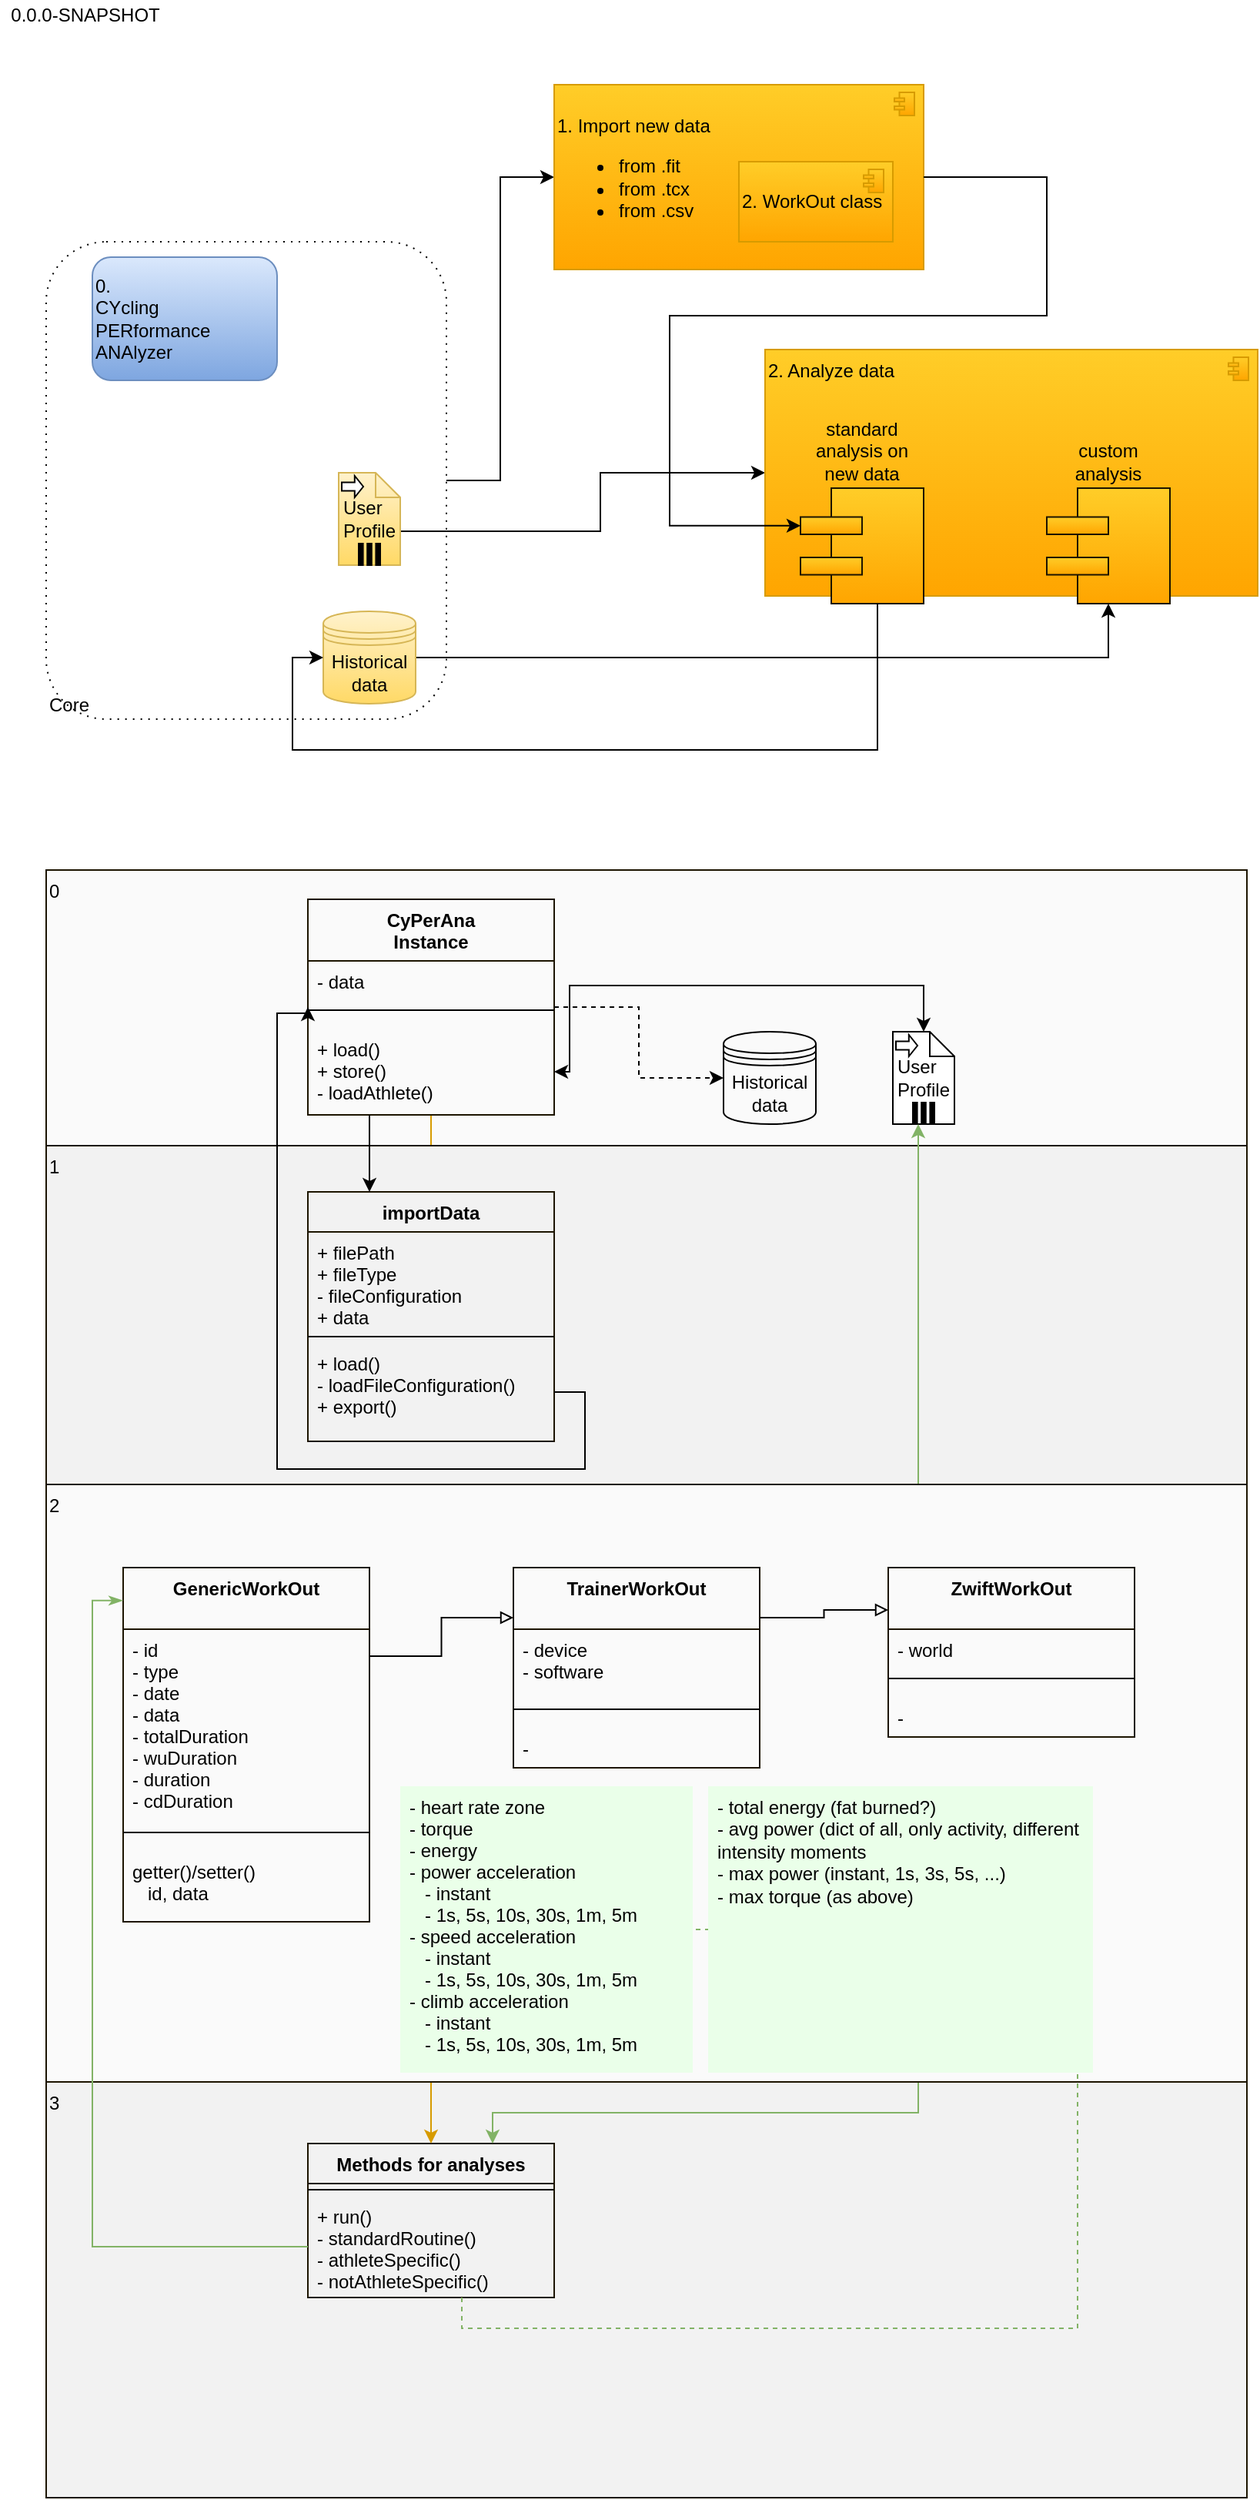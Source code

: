 <mxfile version="13.9.9" type="device"><diagram id="38shHqtr77oPlIP-GpGJ" name="Pagina-1"><mxGraphModel dx="1422" dy="822" grid="1" gridSize="10" guides="1" tooltips="1" connect="1" arrows="1" fold="1" page="1" pageScale="1" pageWidth="827" pageHeight="1169" math="0" shadow="0"><root><mxCell id="0"/><mxCell id="1" parent="0"/><mxCell id="Nv6a-7eLcbqfHbxNfvqf-52" value="0" style="whiteSpace=wrap;html=1;strokeColor=#1C1400;align=left;fillColor=#FAFAFA;verticalAlign=top;" parent="1" vertex="1"><mxGeometry x="30" y="565" width="780" height="179" as="geometry"/></mxCell><mxCell id="Nv6a-7eLcbqfHbxNfvqf-44" value="3" style="whiteSpace=wrap;html=1;strokeColor=#1C1400;align=left;verticalAlign=top;fillColor=#F2F2F2;" parent="1" vertex="1"><mxGeometry x="30" y="1352" width="780" height="270" as="geometry"/></mxCell><mxCell id="Nv6a-7eLcbqfHbxNfvqf-23" style="edgeStyle=orthogonalEdgeStyle;rounded=0;orthogonalLoop=1;jettySize=auto;html=1;entryX=0;entryY=0.5;entryDx=0;entryDy=0;entryPerimeter=0;" parent="1" source="Nv6a-7eLcbqfHbxNfvqf-14" target="Nv6a-7eLcbqfHbxNfvqf-22" edge="1"><mxGeometry relative="1" as="geometry"/></mxCell><mxCell id="Nv6a-7eLcbqfHbxNfvqf-14" value="Core" style="shape=ext;rounded=1;html=1;whiteSpace=wrap;dashed=1;dashPattern=1 4;fillColor=none;align=left;container=0;direction=center;labelPosition=center;verticalLabelPosition=middle;verticalAlign=bottom;" parent="1" vertex="1"><mxGeometry x="30" y="157" width="260" height="310" as="geometry"><mxRectangle x="40" y="250" width="100" height="30" as="alternateBounds"/></mxGeometry></mxCell><mxCell id="Nv6a-7eLcbqfHbxNfvqf-8" value="0.&lt;br&gt;CYcling&lt;br&gt;PERformance&lt;br&gt;ANAlyzer" style="shape=ext;rounded=1;html=1;whiteSpace=wrap;fillColor=#dae8fc;align=left;strokeColor=#6c8ebf;gradientColor=#7ea6e0;" parent="1" vertex="1"><mxGeometry x="60" y="167" width="120" height="80" as="geometry"/></mxCell><mxCell id="Nv6a-7eLcbqfHbxNfvqf-32" style="edgeStyle=orthogonalEdgeStyle;rounded=0;orthogonalLoop=1;jettySize=auto;html=1;exitX=1;exitY=0.5;exitDx=0;exitDy=0;" parent="1" source="Nv6a-7eLcbqfHbxNfvqf-9" target="Nv6a-7eLcbqfHbxNfvqf-28" edge="1"><mxGeometry relative="1" as="geometry"><Array as="points"><mxPoint x="720" y="427"/></Array></mxGeometry></mxCell><mxCell id="Nv6a-7eLcbqfHbxNfvqf-9" value="Historical data" style="shape=datastore;whiteSpace=wrap;html=1;fillColor=#fff2cc;strokeColor=#d6b656;gradientColor=#ffd966;" parent="1" vertex="1"><mxGeometry x="210" y="397" width="60" height="60" as="geometry"/></mxCell><mxCell id="Nv6a-7eLcbqfHbxNfvqf-26" style="edgeStyle=orthogonalEdgeStyle;rounded=0;orthogonalLoop=1;jettySize=auto;html=1;exitX=0;exitY=0;exitDx=40;exitDy=38;exitPerimeter=0;entryX=0;entryY=0.5;entryDx=0;entryDy=0;entryPerimeter=0;" parent="1" source="Nv6a-7eLcbqfHbxNfvqf-11" target="Nv6a-7eLcbqfHbxNfvqf-24" edge="1"><mxGeometry relative="1" as="geometry"><Array as="points"><mxPoint x="390" y="345"/><mxPoint x="390" y="307"/></Array></mxGeometry></mxCell><mxCell id="Nv6a-7eLcbqfHbxNfvqf-11" value="&lt;div style=&quot;text-align: left&quot;&gt;&lt;span&gt;User&lt;/span&gt;&lt;/div&gt;&lt;div style=&quot;text-align: left&quot;&gt;&lt;span&gt;Profile&lt;/span&gt;&lt;/div&gt;" style="shape=note;whiteSpace=wrap;size=16;html=1;dropTarget=0;fillColor=#fff2cc;strokeColor=#d6b656;gradientColor=#ffd966;" parent="1" vertex="1"><mxGeometry x="220" y="307" width="40" height="60" as="geometry"/></mxCell><mxCell id="Nv6a-7eLcbqfHbxNfvqf-12" value="" style="html=1;shape=singleArrow;arrowWidth=0.4;arrowSize=0.4;outlineConnect=0;" parent="Nv6a-7eLcbqfHbxNfvqf-11" vertex="1"><mxGeometry width="14" height="14" relative="1" as="geometry"><mxPoint x="2" y="2" as="offset"/></mxGeometry></mxCell><mxCell id="Nv6a-7eLcbqfHbxNfvqf-13" value="" style="html=1;whiteSpace=wrap;shape=parallelMarker;outlineConnect=0;" parent="Nv6a-7eLcbqfHbxNfvqf-11" vertex="1"><mxGeometry x="0.5" y="1" width="14" height="14" relative="1" as="geometry"><mxPoint x="-7" y="-14" as="offset"/></mxGeometry></mxCell><mxCell id="Nv6a-7eLcbqfHbxNfvqf-22" value="1. Import new data&lt;br&gt;&lt;ul&gt;&lt;li&gt;from .fit&lt;/li&gt;&lt;li&gt;from .tcx&lt;/li&gt;&lt;li&gt;from .csv&lt;/li&gt;&lt;/ul&gt;" style="html=1;outlineConnect=0;whiteSpace=wrap;fillColor=#ffcd28;shape=mxgraph.archimate3.application;appType=comp;archiType=square;align=left;gradientColor=#ffa500;strokeColor=#d79b00;" parent="1" vertex="1"><mxGeometry x="360" y="55" width="240" height="120" as="geometry"/></mxCell><mxCell id="Nv6a-7eLcbqfHbxNfvqf-24" value="2. Analyze data" style="html=1;outlineConnect=0;whiteSpace=wrap;fillColor=#ffcd28;shape=mxgraph.archimate3.application;appType=comp;archiType=square;align=left;gradientColor=#ffa500;strokeColor=#d79b00;verticalAlign=top;" parent="1" vertex="1"><mxGeometry x="497" y="227" width="320" height="160" as="geometry"/></mxCell><mxCell id="Nv6a-7eLcbqfHbxNfvqf-27" value="standard analysis on new data" style="html=1;outlineConnect=0;whiteSpace=wrap;fillColor=#ffcd28;shape=mxgraph.archimate3.component;align=center;gradientColor=#ffa500;strokeColor=#1C1400;labelPosition=center;verticalLabelPosition=top;verticalAlign=bottom;" parent="1" vertex="1"><mxGeometry x="520" y="317" width="80" height="75" as="geometry"/></mxCell><mxCell id="Nv6a-7eLcbqfHbxNfvqf-25" style="edgeStyle=orthogonalEdgeStyle;rounded=0;orthogonalLoop=1;jettySize=auto;html=1;entryX=0;entryY=0.5;entryDx=0;entryDy=0;exitX=0.625;exitY=1;exitDx=0;exitDy=0;exitPerimeter=0;" parent="1" source="Nv6a-7eLcbqfHbxNfvqf-27" target="Nv6a-7eLcbqfHbxNfvqf-9" edge="1"><mxGeometry relative="1" as="geometry"><Array as="points"><mxPoint x="570" y="487"/><mxPoint x="190" y="487"/><mxPoint x="190" y="427"/></Array></mxGeometry></mxCell><mxCell id="Nv6a-7eLcbqfHbxNfvqf-28" value="custom analysis" style="html=1;outlineConnect=0;whiteSpace=wrap;fillColor=#ffcd28;shape=mxgraph.archimate3.component;align=center;gradientColor=#ffa500;strokeColor=#1C1400;labelPosition=center;verticalLabelPosition=top;verticalAlign=bottom;" parent="1" vertex="1"><mxGeometry x="680" y="317" width="80" height="75" as="geometry"/></mxCell><mxCell id="Nv6a-7eLcbqfHbxNfvqf-33" style="edgeStyle=orthogonalEdgeStyle;rounded=0;orthogonalLoop=1;jettySize=auto;html=1;exitX=1;exitY=0.5;exitDx=0;exitDy=0;exitPerimeter=0;entryX=0;entryY=0.325;entryDx=0;entryDy=0;entryPerimeter=0;" parent="1" source="Nv6a-7eLcbqfHbxNfvqf-22" target="Nv6a-7eLcbqfHbxNfvqf-27" edge="1"><mxGeometry relative="1" as="geometry"><Array as="points"><mxPoint x="680" y="115"/><mxPoint x="680" y="205"/><mxPoint x="435" y="205"/><mxPoint x="435" y="341"/></Array></mxGeometry></mxCell><mxCell id="Nv6a-7eLcbqfHbxNfvqf-38" value="Methods for analyses" style="swimlane;fontStyle=1;align=center;verticalAlign=top;childLayout=stackLayout;horizontal=1;startSize=26;horizontalStack=0;resizeParent=1;resizeParentMax=0;resizeLast=0;collapsible=1;marginBottom=0;strokeColor=#1C1400;fillColor=none;" parent="1" vertex="1"><mxGeometry x="200" y="1392" width="160" height="100" as="geometry"/></mxCell><mxCell id="Nv6a-7eLcbqfHbxNfvqf-40" value="" style="line;strokeWidth=1;fillColor=none;align=left;verticalAlign=middle;spacingTop=-1;spacingLeft=3;spacingRight=3;rotatable=0;labelPosition=right;points=[];portConstraint=eastwest;" parent="Nv6a-7eLcbqfHbxNfvqf-38" vertex="1"><mxGeometry y="26" width="160" height="8" as="geometry"/></mxCell><mxCell id="Nv6a-7eLcbqfHbxNfvqf-63" value="+ run()&#10;- standardRoutine()&#10;- athleteSpecific()&#10;- notAthleteSpecific()" style="text;strokeColor=none;fillColor=none;align=left;verticalAlign=top;spacingLeft=4;spacingRight=4;overflow=hidden;rotatable=0;points=[[0,0.5],[1,0.5]];portConstraint=eastwest;" parent="Nv6a-7eLcbqfHbxNfvqf-38" vertex="1"><mxGeometry y="34" width="160" height="66" as="geometry"/></mxCell><mxCell id="Nv6a-7eLcbqfHbxNfvqf-47" value="Historical data" style="shape=datastore;whiteSpace=wrap;html=1;fillColor=none;" parent="1" vertex="1"><mxGeometry x="470" y="670" width="60" height="60" as="geometry"/></mxCell><mxCell id="Nv6a-7eLcbqfHbxNfvqf-56" style="edgeStyle=orthogonalEdgeStyle;rounded=0;orthogonalLoop=1;jettySize=auto;html=1;strokeColor=#d79b00;noJump=1;entryX=0.5;entryY=0;entryDx=0;entryDy=0;exitX=0.5;exitY=1;exitDx=0;exitDy=0;fillColor=#ffe6cc;" parent="1" source="Nv6a-7eLcbqfHbxNfvqf-48" target="Nv6a-7eLcbqfHbxNfvqf-38" edge="1"><mxGeometry relative="1" as="geometry"><mxPoint x="280" y="1034" as="targetPoint"/><Array as="points"/></mxGeometry></mxCell><mxCell id="Nv6a-7eLcbqfHbxNfvqf-48" value="CyPerAna&#10;Instance" style="swimlane;fontStyle=1;align=center;verticalAlign=top;childLayout=stackLayout;horizontal=1;startSize=40;horizontalStack=0;resizeParent=1;resizeParentMax=0;resizeLast=0;collapsible=1;marginBottom=0;strokeColor=#1C1400;fillColor=none;" parent="1" vertex="1"><mxGeometry x="200" y="584" width="160" height="140" as="geometry"/></mxCell><mxCell id="Nv6a-7eLcbqfHbxNfvqf-62" value="- data" style="text;strokeColor=none;fillColor=none;align=left;verticalAlign=top;spacingLeft=4;spacingRight=4;overflow=hidden;rotatable=0;points=[[0,0.5],[1,0.5]];portConstraint=eastwest;" parent="Nv6a-7eLcbqfHbxNfvqf-48" vertex="1"><mxGeometry y="40" width="160" height="20" as="geometry"/></mxCell><mxCell id="Nv6a-7eLcbqfHbxNfvqf-50" value="" style="line;strokeWidth=1;fillColor=none;align=left;verticalAlign=middle;spacingTop=-1;spacingLeft=3;spacingRight=3;rotatable=0;labelPosition=right;points=[];portConstraint=eastwest;" parent="Nv6a-7eLcbqfHbxNfvqf-48" vertex="1"><mxGeometry y="60" width="160" height="24" as="geometry"/></mxCell><mxCell id="Nv6a-7eLcbqfHbxNfvqf-61" value="+ load()&#10;+ store()&#10;- loadAthlete()" style="text;strokeColor=none;fillColor=none;align=left;verticalAlign=top;spacingLeft=4;spacingRight=4;overflow=hidden;rotatable=0;points=[[0,0.5],[1,0.5]];portConstraint=eastwest;" parent="Nv6a-7eLcbqfHbxNfvqf-48" vertex="1"><mxGeometry y="84" width="160" height="56" as="geometry"/></mxCell><mxCell id="Nv6a-7eLcbqfHbxNfvqf-55" style="edgeStyle=orthogonalEdgeStyle;rounded=0;orthogonalLoop=1;jettySize=auto;html=1;exitX=1;exitY=0.5;exitDx=0;exitDy=0;entryX=0;entryY=0.5;entryDx=0;entryDy=0;dashed=1;" parent="1" source="Nv6a-7eLcbqfHbxNfvqf-48" target="Nv6a-7eLcbqfHbxNfvqf-47" edge="1"><mxGeometry relative="1" as="geometry"><mxPoint x="210" y="910" as="sourcePoint"/><mxPoint x="210" y="625" as="targetPoint"/></mxGeometry></mxCell><mxCell id="Nv6a-7eLcbqfHbxNfvqf-64" value="0.0.0-SNAPSHOT" style="text;html=1;align=center;verticalAlign=middle;resizable=0;points=[];autosize=1;" parent="1" vertex="1"><mxGeometry width="110" height="20" as="geometry"/></mxCell><mxCell id="VDVwwQbJJJ3VLKs_9J_C-11" style="edgeStyle=orthogonalEdgeStyle;rounded=0;orthogonalLoop=1;jettySize=auto;html=1;entryX=1;entryY=0.5;entryDx=0;entryDy=0;startArrow=classic;startFill=1;" parent="1" source="VDVwwQbJJJ3VLKs_9J_C-1" target="Nv6a-7eLcbqfHbxNfvqf-61" edge="1"><mxGeometry relative="1" as="geometry"><Array as="points"><mxPoint x="600" y="640"/><mxPoint x="370" y="640"/><mxPoint x="370" y="696"/></Array></mxGeometry></mxCell><mxCell id="VDVwwQbJJJ3VLKs_9J_C-1" value="&lt;div style=&quot;text-align: left&quot;&gt;&lt;span&gt;User&lt;/span&gt;&lt;/div&gt;&lt;div style=&quot;text-align: left&quot;&gt;&lt;span&gt;Profile&lt;/span&gt;&lt;/div&gt;" style="shape=note;whiteSpace=wrap;size=16;html=1;dropTarget=0;" parent="1" vertex="1"><mxGeometry x="580" y="670" width="40" height="60" as="geometry"/></mxCell><mxCell id="VDVwwQbJJJ3VLKs_9J_C-2" value="" style="html=1;shape=singleArrow;arrowWidth=0.4;arrowSize=0.4;outlineConnect=0;" parent="VDVwwQbJJJ3VLKs_9J_C-1" vertex="1"><mxGeometry width="14" height="14" relative="1" as="geometry"><mxPoint x="2" y="2" as="offset"/></mxGeometry></mxCell><mxCell id="VDVwwQbJJJ3VLKs_9J_C-3" value="" style="html=1;whiteSpace=wrap;shape=parallelMarker;outlineConnect=0;" parent="VDVwwQbJJJ3VLKs_9J_C-1" vertex="1"><mxGeometry x="0.5" y="1" width="14" height="14" relative="1" as="geometry"><mxPoint x="-7" y="-14" as="offset"/></mxGeometry></mxCell><mxCell id="Nv6a-7eLcbqfHbxNfvqf-43" value="1" style="whiteSpace=wrap;html=1;strokeColor=#1C1400;align=left;verticalAlign=top;fillColor=#F2F2F2;" parent="1" vertex="1"><mxGeometry x="30" y="744" width="780" height="220" as="geometry"/></mxCell><mxCell id="Nv6a-7eLcbqfHbxNfvqf-34" value="importData" style="swimlane;fontStyle=1;align=center;verticalAlign=top;childLayout=stackLayout;horizontal=1;startSize=26;horizontalStack=0;resizeParent=1;resizeParentMax=0;resizeLast=0;collapsible=1;marginBottom=0;strokeColor=#1C1400;fillColor=none;" parent="1" vertex="1"><mxGeometry x="200" y="774" width="160" height="162" as="geometry"/></mxCell><mxCell id="Nv6a-7eLcbqfHbxNfvqf-35" value="+ filePath&#10;+ fileType&#10;- fileConfiguration&#10;+ data" style="text;strokeColor=none;fillColor=none;align=left;verticalAlign=top;spacingLeft=4;spacingRight=4;overflow=hidden;rotatable=0;points=[[0,0.5],[1,0.5]];portConstraint=eastwest;" parent="Nv6a-7eLcbqfHbxNfvqf-34" vertex="1"><mxGeometry y="26" width="160" height="64" as="geometry"/></mxCell><mxCell id="Nv6a-7eLcbqfHbxNfvqf-36" value="" style="line;strokeWidth=1;fillColor=none;align=left;verticalAlign=middle;spacingTop=-1;spacingLeft=3;spacingRight=3;rotatable=0;labelPosition=right;points=[];portConstraint=eastwest;" parent="Nv6a-7eLcbqfHbxNfvqf-34" vertex="1"><mxGeometry y="90" width="160" height="8" as="geometry"/></mxCell><mxCell id="Nv6a-7eLcbqfHbxNfvqf-37" value="+ load()&#10;- loadFileConfiguration()&#10;+ export()" style="text;strokeColor=none;fillColor=none;align=left;verticalAlign=top;spacingLeft=4;spacingRight=4;overflow=hidden;rotatable=0;points=[[0,0.5],[1,0.5]];portConstraint=eastwest;" parent="Nv6a-7eLcbqfHbxNfvqf-34" vertex="1"><mxGeometry y="98" width="160" height="64" as="geometry"/></mxCell><mxCell id="Nv6a-7eLcbqfHbxNfvqf-54" style="edgeStyle=orthogonalEdgeStyle;rounded=0;orthogonalLoop=1;jettySize=auto;html=1;exitX=1;exitY=0.5;exitDx=0;exitDy=0;entryX=0;entryY=0.5;entryDx=0;entryDy=0;" parent="1" source="Nv6a-7eLcbqfHbxNfvqf-37" target="Nv6a-7eLcbqfHbxNfvqf-48" edge="1"><mxGeometry relative="1" as="geometry"><Array as="points"><mxPoint x="380" y="904"/><mxPoint x="380" y="954"/><mxPoint x="180" y="954"/><mxPoint x="180" y="658"/></Array></mxGeometry></mxCell><mxCell id="Nv6a-7eLcbqfHbxNfvqf-53" style="edgeStyle=orthogonalEdgeStyle;rounded=0;orthogonalLoop=1;jettySize=auto;html=1;exitX=0.25;exitY=1;exitDx=0;exitDy=0;entryX=0.25;entryY=0;entryDx=0;entryDy=0;" parent="1" source="Nv6a-7eLcbqfHbxNfvqf-48" target="Nv6a-7eLcbqfHbxNfvqf-34" edge="1"><mxGeometry relative="1" as="geometry"/></mxCell><mxCell id="A8GHw-BRZOwSW40Lb6ik-3" value="2. WorkOut class" style="html=1;outlineConnect=0;whiteSpace=wrap;fillColor=#ffcd28;shape=mxgraph.archimate3.application;appType=comp;archiType=square;align=left;gradientColor=#ffa500;strokeColor=#d79b00;" parent="1" vertex="1"><mxGeometry x="480" y="105" width="100" height="52" as="geometry"/></mxCell><mxCell id="VDVwwQbJJJ3VLKs_9J_C-4" style="edgeStyle=orthogonalEdgeStyle;rounded=0;orthogonalLoop=1;jettySize=auto;html=1;exitX=0.25;exitY=1;exitDx=0;exitDy=0;entryX=0.75;entryY=0;entryDx=0;entryDy=0;fillColor=#d5e8d4;strokeColor=#82b366;startArrow=classic;startFill=1;" parent="1" source="VDVwwQbJJJ3VLKs_9J_C-3" target="Nv6a-7eLcbqfHbxNfvqf-38" edge="1"><mxGeometry relative="1" as="geometry"><Array as="points"><mxPoint x="596" y="1372"/><mxPoint x="320" y="1372"/></Array></mxGeometry></mxCell><mxCell id="A8GHw-BRZOwSW40Lb6ik-4" value="2" style="whiteSpace=wrap;html=1;strokeColor=#1C1400;align=left;fillColor=#FAFAFA;verticalAlign=top;" parent="1" vertex="1"><mxGeometry x="30" y="964" width="780" height="388" as="geometry"/></mxCell><mxCell id="A8GHw-BRZOwSW40Lb6ik-5" value="GenericWorkOut" style="swimlane;fontStyle=1;align=center;verticalAlign=top;childLayout=stackLayout;horizontal=1;startSize=40;horizontalStack=0;resizeParent=1;resizeParentMax=0;resizeLast=0;collapsible=1;marginBottom=0;strokeColor=#1C1400;fillColor=none;" parent="1" vertex="1"><mxGeometry x="80" y="1018" width="160" height="230" as="geometry"/></mxCell><mxCell id="A8GHw-BRZOwSW40Lb6ik-6" value="- id&#10;- type&#10;- date&#10;- data&#10;- totalDuration&#10;- wuDuration&#10;- duration&#10;- cdDuration" style="text;strokeColor=none;fillColor=none;align=left;verticalAlign=top;spacingLeft=4;spacingRight=4;overflow=hidden;rotatable=0;points=[[0,0.5],[1,0.5]];portConstraint=eastwest;" parent="A8GHw-BRZOwSW40Lb6ik-5" vertex="1"><mxGeometry y="40" width="160" height="120" as="geometry"/></mxCell><mxCell id="A8GHw-BRZOwSW40Lb6ik-7" value="" style="line;strokeWidth=1;fillColor=none;align=left;verticalAlign=middle;spacingTop=-1;spacingLeft=3;spacingRight=3;rotatable=0;labelPosition=right;points=[];portConstraint=eastwest;" parent="A8GHw-BRZOwSW40Lb6ik-5" vertex="1"><mxGeometry y="160" width="160" height="24" as="geometry"/></mxCell><mxCell id="A8GHw-BRZOwSW40Lb6ik-8" value="getter()/setter()&#10;   id, data" style="text;strokeColor=none;fillColor=none;align=left;verticalAlign=top;spacingLeft=4;spacingRight=4;overflow=hidden;rotatable=0;points=[[0,0.5],[1,0.5]];portConstraint=eastwest;" parent="A8GHw-BRZOwSW40Lb6ik-5" vertex="1"><mxGeometry y="184" width="160" height="46" as="geometry"/></mxCell><mxCell id="A8GHw-BRZOwSW40Lb6ik-9" value="ZwiftWorkOut" style="swimlane;fontStyle=1;align=center;verticalAlign=top;childLayout=stackLayout;horizontal=1;startSize=40;horizontalStack=0;resizeParent=1;resizeParentMax=0;resizeLast=0;collapsible=1;marginBottom=0;strokeColor=#1C1400;fillColor=none;" parent="1" vertex="1"><mxGeometry x="577" y="1018" width="160" height="110" as="geometry"/></mxCell><mxCell id="A8GHw-BRZOwSW40Lb6ik-10" value="- world" style="text;strokeColor=none;fillColor=none;align=left;verticalAlign=top;spacingLeft=4;spacingRight=4;overflow=hidden;rotatable=0;points=[[0,0.5],[1,0.5]];portConstraint=eastwest;" parent="A8GHw-BRZOwSW40Lb6ik-9" vertex="1"><mxGeometry y="40" width="160" height="20" as="geometry"/></mxCell><mxCell id="A8GHw-BRZOwSW40Lb6ik-11" value="" style="line;strokeWidth=1;fillColor=none;align=left;verticalAlign=middle;spacingTop=-1;spacingLeft=3;spacingRight=3;rotatable=0;labelPosition=right;points=[];portConstraint=eastwest;" parent="A8GHw-BRZOwSW40Lb6ik-9" vertex="1"><mxGeometry y="60" width="160" height="24" as="geometry"/></mxCell><mxCell id="A8GHw-BRZOwSW40Lb6ik-12" value="-" style="text;strokeColor=none;fillColor=none;align=left;verticalAlign=top;spacingLeft=4;spacingRight=4;overflow=hidden;rotatable=0;points=[[0,0.5],[1,0.5]];portConstraint=eastwest;" parent="A8GHw-BRZOwSW40Lb6ik-9" vertex="1"><mxGeometry y="84" width="160" height="26" as="geometry"/></mxCell><mxCell id="A8GHw-BRZOwSW40Lb6ik-21" value="TrainerWorkOut" style="swimlane;fontStyle=1;align=center;verticalAlign=top;childLayout=stackLayout;horizontal=1;startSize=40;horizontalStack=0;resizeParent=1;resizeParentMax=0;resizeLast=0;collapsible=1;marginBottom=0;strokeColor=#1C1400;fillColor=none;" parent="1" vertex="1"><mxGeometry x="333.5" y="1018" width="160" height="130" as="geometry"/></mxCell><mxCell id="A8GHw-BRZOwSW40Lb6ik-22" value="- device&#10;- software" style="text;strokeColor=none;fillColor=none;align=left;verticalAlign=top;spacingLeft=4;spacingRight=4;overflow=hidden;rotatable=0;points=[[0,0.5],[1,0.5]];portConstraint=eastwest;" parent="A8GHw-BRZOwSW40Lb6ik-21" vertex="1"><mxGeometry y="40" width="160" height="40" as="geometry"/></mxCell><mxCell id="A8GHw-BRZOwSW40Lb6ik-23" value="" style="line;strokeWidth=1;fillColor=none;align=left;verticalAlign=middle;spacingTop=-1;spacingLeft=3;spacingRight=3;rotatable=0;labelPosition=right;points=[];portConstraint=eastwest;" parent="A8GHw-BRZOwSW40Lb6ik-21" vertex="1"><mxGeometry y="80" width="160" height="24" as="geometry"/></mxCell><mxCell id="A8GHw-BRZOwSW40Lb6ik-24" value="-" style="text;strokeColor=none;fillColor=none;align=left;verticalAlign=top;spacingLeft=4;spacingRight=4;overflow=hidden;rotatable=0;points=[[0,0.5],[1,0.5]];portConstraint=eastwest;" parent="A8GHw-BRZOwSW40Lb6ik-21" vertex="1"><mxGeometry y="104" width="160" height="26" as="geometry"/></mxCell><mxCell id="A8GHw-BRZOwSW40Lb6ik-25" style="edgeStyle=orthogonalEdgeStyle;rounded=0;orthogonalLoop=1;jettySize=auto;html=1;entryX=0;entryY=0.25;entryDx=0;entryDy=0;startArrow=none;startFill=0;endArrow=block;endFill=0;exitX=1;exitY=0.25;exitDx=0;exitDy=0;" parent="1" source="A8GHw-BRZOwSW40Lb6ik-5" target="A8GHw-BRZOwSW40Lb6ik-21" edge="1"><mxGeometry relative="1" as="geometry"/></mxCell><mxCell id="A8GHw-BRZOwSW40Lb6ik-26" style="edgeStyle=orthogonalEdgeStyle;rounded=0;orthogonalLoop=1;jettySize=auto;html=1;entryX=0;entryY=0.25;entryDx=0;entryDy=0;startArrow=none;startFill=0;endArrow=block;endFill=0;exitX=1;exitY=0.25;exitDx=0;exitDy=0;" parent="1" source="A8GHw-BRZOwSW40Lb6ik-21" target="A8GHw-BRZOwSW40Lb6ik-9" edge="1"><mxGeometry relative="1" as="geometry"><mxPoint x="470" y="1068" as="sourcePoint"/><mxPoint x="550" y="1072" as="targetPoint"/></mxGeometry></mxCell><mxCell id="A8GHw-BRZOwSW40Lb6ik-27" style="edgeStyle=orthogonalEdgeStyle;rounded=0;orthogonalLoop=1;jettySize=auto;html=1;entryX=-0.002;entryY=0.093;entryDx=0;entryDy=0;entryPerimeter=0;startArrow=none;startFill=0;endArrow=classicThin;endFill=1;strokeColor=#82b366;fillColor=#d5e8d4;" parent="1" source="Nv6a-7eLcbqfHbxNfvqf-63" target="A8GHw-BRZOwSW40Lb6ik-5" edge="1"><mxGeometry relative="1" as="geometry"/></mxCell><mxCell id="VDVwwQbJJJ3VLKs_9J_C-8" value="- heart rate zone&#10;- torque&#10;- energy&#10;- power acceleration&#10;   - instant&#10;   - 1s, 5s, 10s, 30s, 1m, 5m&#10;- speed acceleration&#10;   - instant&#10;   - 1s, 5s, 10s, 30s, 1m, 5m&#10;- climb acceleration&#10;   - instant&#10;   - 1s, 5s, 10s, 30s, 1m, 5m&#10;&#10;&#10;" style="text;align=left;verticalAlign=top;spacingLeft=4;spacingRight=4;overflow=hidden;rotatable=0;points=[[0,0.5],[1,0.5]];portConstraint=eastwest;fillColor=#EAFFE9;" parent="1" vertex="1"><mxGeometry x="260" y="1160" width="190" height="186" as="geometry"/></mxCell><mxCell id="esw9utzmuNHIligGfNw6-2" style="edgeStyle=orthogonalEdgeStyle;rounded=0;orthogonalLoop=1;jettySize=auto;html=1;exitX=0.625;exitY=1;exitDx=0;exitDy=0;fillColor=#d5e8d4;strokeColor=#82b366;exitPerimeter=0;endArrow=none;endFill=0;dashed=1;entryX=1;entryY=0.5;entryDx=0;entryDy=0;" edge="1" parent="1" source="Nv6a-7eLcbqfHbxNfvqf-63" target="VDVwwQbJJJ3VLKs_9J_C-8"><mxGeometry relative="1" as="geometry"><Array as="points"><mxPoint x="300" y="1512"/><mxPoint x="700" y="1512"/><mxPoint x="700" y="1253"/></Array><mxPoint x="300" y="1492" as="sourcePoint"/><mxPoint x="450" y="1253" as="targetPoint"/></mxGeometry></mxCell><mxCell id="esw9utzmuNHIligGfNw6-1" value="- total energy (fat burned?)&#10;- avg power (dict of all, only activity, different intensity moments&#10;- max power (instant, 1s, 3s, 5s, ...)&#10;- max torque (as above)&#10;" style="text;align=left;verticalAlign=top;spacingLeft=4;spacingRight=4;overflow=hidden;rotatable=0;points=[[0,0.5],[1,0.5]];portConstraint=eastwest;fillColor=#EAFFE9;whiteSpace=wrap;" vertex="1" parent="1"><mxGeometry x="460" y="1160" width="250" height="186" as="geometry"/></mxCell></root></mxGraphModel></diagram></mxfile>
